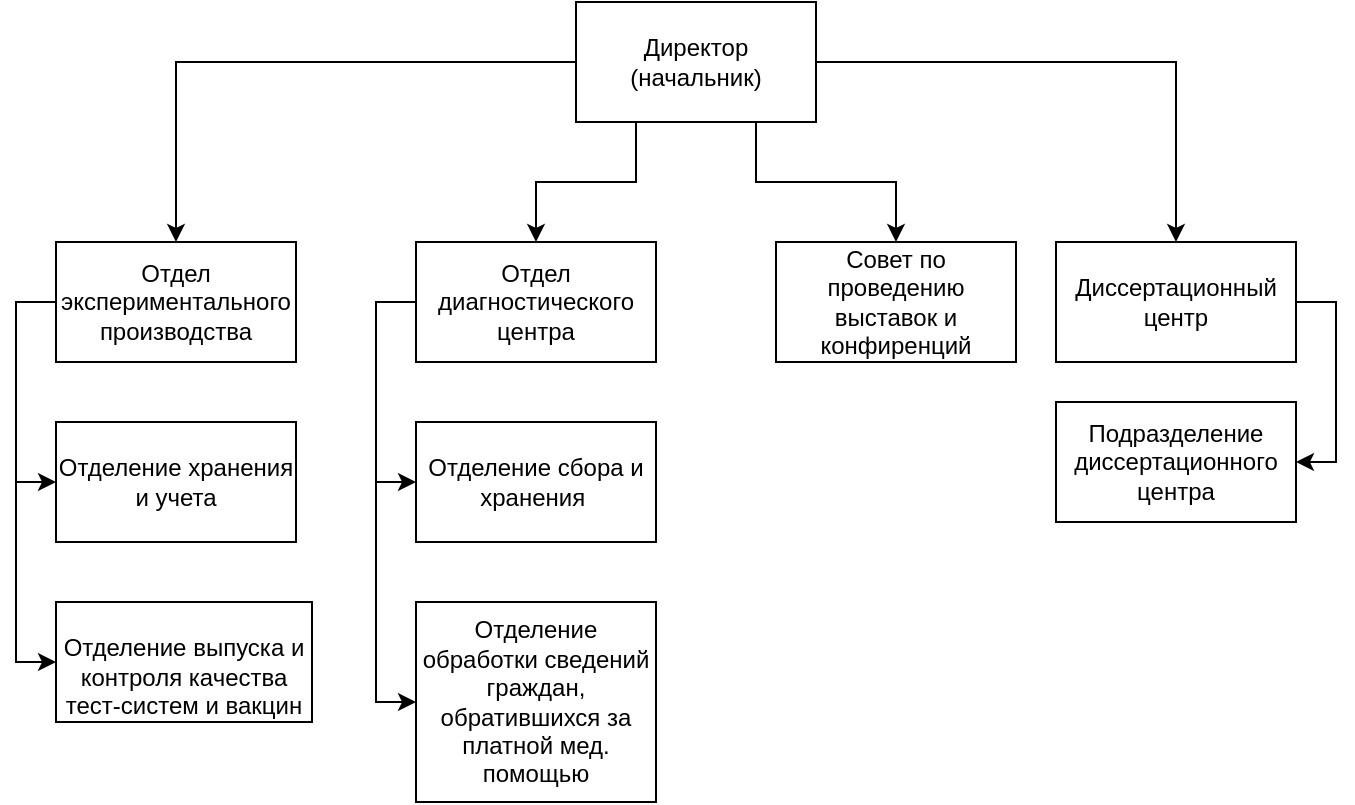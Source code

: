 <mxfile version="25.0.3" pages="2">
  <diagram name="Страница — 1" id="kXAEuZfTkcRkGfrMOT2D">
    <mxGraphModel dx="1050" dy="567" grid="1" gridSize="10" guides="1" tooltips="1" connect="1" arrows="1" fold="1" page="1" pageScale="1" pageWidth="827" pageHeight="1169" math="0" shadow="0">
      <root>
        <mxCell id="0" />
        <mxCell id="1" parent="0" />
        <mxCell id="s24265_AXHNQX7txLnuj-35" style="edgeStyle=orthogonalEdgeStyle;rounded=0;orthogonalLoop=1;jettySize=auto;html=1;exitX=0.25;exitY=1;exitDx=0;exitDy=0;entryX=0.5;entryY=0;entryDx=0;entryDy=0;align=center;" parent="1" source="s24265_AXHNQX7txLnuj-1" target="s24265_AXHNQX7txLnuj-12" edge="1">
          <mxGeometry relative="1" as="geometry">
            <mxPoint x="560" y="140" as="targetPoint" />
          </mxGeometry>
        </mxCell>
        <mxCell id="s24265_AXHNQX7txLnuj-38" style="edgeStyle=orthogonalEdgeStyle;rounded=0;orthogonalLoop=1;jettySize=auto;html=1;exitX=0;exitY=0.5;exitDx=0;exitDy=0;align=center;" parent="1" source="s24265_AXHNQX7txLnuj-1" target="s24265_AXHNQX7txLnuj-8" edge="1">
          <mxGeometry relative="1" as="geometry" />
        </mxCell>
        <mxCell id="Sb17zeOBsnFjFj63UPdb-14" style="edgeStyle=orthogonalEdgeStyle;rounded=0;orthogonalLoop=1;jettySize=auto;html=1;exitX=0.75;exitY=1;exitDx=0;exitDy=0;entryX=0.5;entryY=0;entryDx=0;entryDy=0;align=center;" parent="1" source="s24265_AXHNQX7txLnuj-1" target="Sb17zeOBsnFjFj63UPdb-1" edge="1">
          <mxGeometry relative="1" as="geometry" />
        </mxCell>
        <mxCell id="Sb17zeOBsnFjFj63UPdb-19" style="edgeStyle=orthogonalEdgeStyle;rounded=0;orthogonalLoop=1;jettySize=auto;html=1;exitX=1;exitY=0.5;exitDx=0;exitDy=0;entryX=0.5;entryY=0;entryDx=0;entryDy=0;align=center;" parent="1" source="s24265_AXHNQX7txLnuj-1" target="Sb17zeOBsnFjFj63UPdb-15" edge="1">
          <mxGeometry relative="1" as="geometry" />
        </mxCell>
        <mxCell id="s24265_AXHNQX7txLnuj-1" value="Директор&lt;br&gt;(начальник)" style="rounded=0;whiteSpace=wrap;html=1;align=center;" parent="1" vertex="1">
          <mxGeometry x="550" y="20" width="120" height="60" as="geometry" />
        </mxCell>
        <mxCell id="s24265_AXHNQX7txLnuj-2" value="Отделение хранения и учета" style="rounded=0;whiteSpace=wrap;html=1;align=center;" parent="1" vertex="1">
          <mxGeometry x="290" y="230" width="120" height="60" as="geometry" />
        </mxCell>
        <mxCell id="Sb17zeOBsnFjFj63UPdb-10" style="edgeStyle=orthogonalEdgeStyle;rounded=0;orthogonalLoop=1;jettySize=auto;html=1;exitX=0;exitY=0.5;exitDx=0;exitDy=0;entryX=0;entryY=0.5;entryDx=0;entryDy=0;align=center;" parent="1" source="s24265_AXHNQX7txLnuj-8" target="s24265_AXHNQX7txLnuj-9" edge="1">
          <mxGeometry relative="1" as="geometry" />
        </mxCell>
        <mxCell id="s24265_AXHNQX7txLnuj-8" value="Отдел экспериментального производства" style="rounded=0;whiteSpace=wrap;html=1;align=center;" parent="1" vertex="1">
          <mxGeometry x="290" y="140" width="120" height="60" as="geometry" />
        </mxCell>
        <mxCell id="s24265_AXHNQX7txLnuj-9" value="&lt;br&gt;Отделение выпуска и контроля качества тест-систем и вакцин" style="rounded=0;whiteSpace=wrap;html=1;align=center;" parent="1" vertex="1">
          <mxGeometry x="290" y="320" width="128" height="60" as="geometry" />
        </mxCell>
        <mxCell id="Sb17zeOBsnFjFj63UPdb-5" style="edgeStyle=orthogonalEdgeStyle;rounded=0;orthogonalLoop=1;jettySize=auto;html=1;exitX=0;exitY=0.5;exitDx=0;exitDy=0;entryX=0;entryY=0.5;entryDx=0;entryDy=0;align=center;" parent="1" source="s24265_AXHNQX7txLnuj-12" target="Sb17zeOBsnFjFj63UPdb-3" edge="1">
          <mxGeometry relative="1" as="geometry" />
        </mxCell>
        <mxCell id="s24265_AXHNQX7txLnuj-12" value="Отдел диагностического центра" style="rounded=0;whiteSpace=wrap;html=1;align=center;" parent="1" vertex="1">
          <mxGeometry x="470" y="140" width="120" height="60" as="geometry" />
        </mxCell>
        <mxCell id="Sb17zeOBsnFjFj63UPdb-1" value="Совет по проведению выставок и конфиренций" style="rounded=0;whiteSpace=wrap;html=1;align=center;" parent="1" vertex="1">
          <mxGeometry x="650" y="140" width="120" height="60" as="geometry" />
        </mxCell>
        <mxCell id="Sb17zeOBsnFjFj63UPdb-2" value="Отделение сбора и хранения&amp;nbsp;" style="rounded=0;whiteSpace=wrap;html=1;align=center;" parent="1" vertex="1">
          <mxGeometry x="470" y="230" width="120" height="60" as="geometry" />
        </mxCell>
        <mxCell id="Sb17zeOBsnFjFj63UPdb-3" value="Отделение обработки сведений граждан, обратившихся за платной мед. помощью" style="rounded=0;whiteSpace=wrap;html=1;align=center;" parent="1" vertex="1">
          <mxGeometry x="470" y="320" width="120" height="100" as="geometry" />
        </mxCell>
        <mxCell id="Sb17zeOBsnFjFj63UPdb-7" value="" style="endArrow=classic;html=1;rounded=0;entryX=0;entryY=0.5;entryDx=0;entryDy=0;align=center;" parent="1" target="Sb17zeOBsnFjFj63UPdb-2" edge="1">
          <mxGeometry width="50" height="50" relative="1" as="geometry">
            <mxPoint x="450" y="260" as="sourcePoint" />
            <mxPoint x="530" y="240" as="targetPoint" />
          </mxGeometry>
        </mxCell>
        <mxCell id="Sb17zeOBsnFjFj63UPdb-11" value="" style="endArrow=classic;html=1;rounded=0;entryX=0;entryY=0.5;entryDx=0;entryDy=0;align=center;" parent="1" target="s24265_AXHNQX7txLnuj-2" edge="1">
          <mxGeometry width="50" height="50" relative="1" as="geometry">
            <mxPoint x="270" y="260" as="sourcePoint" />
            <mxPoint x="332" y="230" as="targetPoint" />
          </mxGeometry>
        </mxCell>
        <mxCell id="Sb17zeOBsnFjFj63UPdb-20" style="edgeStyle=orthogonalEdgeStyle;rounded=0;orthogonalLoop=1;jettySize=auto;html=1;exitX=1;exitY=0.5;exitDx=0;exitDy=0;entryX=1;entryY=0.5;entryDx=0;entryDy=0;align=center;" parent="1" source="Sb17zeOBsnFjFj63UPdb-15" target="Sb17zeOBsnFjFj63UPdb-16" edge="1">
          <mxGeometry relative="1" as="geometry" />
        </mxCell>
        <mxCell id="Sb17zeOBsnFjFj63UPdb-15" value="Диссертационный центр" style="rounded=0;whiteSpace=wrap;html=1;align=center;" parent="1" vertex="1">
          <mxGeometry x="790" y="140" width="120" height="60" as="geometry" />
        </mxCell>
        <mxCell id="Sb17zeOBsnFjFj63UPdb-16" value="Подразделение диссертационного центра" style="rounded=0;whiteSpace=wrap;html=1;align=center;" parent="1" vertex="1">
          <mxGeometry x="790" y="220" width="120" height="60" as="geometry" />
        </mxCell>
      </root>
    </mxGraphModel>
  </diagram>
  <diagram id="8iq2r4V8LSptQXXMj5K7" name="Страница — 2">
    <mxGraphModel dx="2117" dy="567" grid="1" gridSize="10" guides="1" tooltips="1" connect="1" arrows="1" fold="1" page="1" pageScale="1" pageWidth="827" pageHeight="1169" math="0" shadow="0">
      <root>
        <mxCell id="0" />
        <mxCell id="1" parent="0" />
        <mxCell id="DdYZV6Nms6RkOBLXcqov-2" style="edgeStyle=orthogonalEdgeStyle;rounded=0;orthogonalLoop=1;jettySize=auto;html=1;" edge="1" parent="1" source="spkRavVGeWMazbRdkk4X-1" target="DdYZV6Nms6RkOBLXcqov-1">
          <mxGeometry relative="1" as="geometry">
            <Array as="points">
              <mxPoint x="510" y="200" />
              <mxPoint x="510" y="200" />
            </Array>
          </mxGeometry>
        </mxCell>
        <mxCell id="DdYZV6Nms6RkOBLXcqov-41" value="1" style="edgeLabel;html=1;align=center;verticalAlign=middle;resizable=0;points=[];" vertex="1" connectable="0" parent="DdYZV6Nms6RkOBLXcqov-2">
          <mxGeometry x="0.084" y="4" relative="1" as="geometry">
            <mxPoint as="offset" />
          </mxGeometry>
        </mxCell>
        <mxCell id="spkRavVGeWMazbRdkk4X-1" value="Клиент" style="rounded=0;whiteSpace=wrap;html=1;" vertex="1" parent="1">
          <mxGeometry x="480" y="230" width="120" height="60" as="geometry" />
        </mxCell>
        <mxCell id="DdYZV6Nms6RkOBLXcqov-5" value="" style="edgeStyle=orthogonalEdgeStyle;rounded=0;orthogonalLoop=1;jettySize=auto;html=1;" edge="1" parent="1" source="DdYZV6Nms6RkOBLXcqov-1" target="DdYZV6Nms6RkOBLXcqov-4">
          <mxGeometry relative="1" as="geometry">
            <Array as="points">
              <mxPoint x="450" y="100" />
              <mxPoint x="450" y="100" />
            </Array>
          </mxGeometry>
        </mxCell>
        <mxCell id="DdYZV6Nms6RkOBLXcqov-42" value="2" style="edgeLabel;html=1;align=center;verticalAlign=middle;resizable=0;points=[];" vertex="1" connectable="0" parent="DdYZV6Nms6RkOBLXcqov-5">
          <mxGeometry x="-0.256" relative="1" as="geometry">
            <mxPoint as="offset" />
          </mxGeometry>
        </mxCell>
        <mxCell id="DdYZV6Nms6RkOBLXcqov-36" style="edgeStyle=orthogonalEdgeStyle;rounded=0;orthogonalLoop=1;jettySize=auto;html=1;exitX=0.75;exitY=1;exitDx=0;exitDy=0;entryX=0.75;entryY=0;entryDx=0;entryDy=0;" edge="1" parent="1" source="DdYZV6Nms6RkOBLXcqov-1" target="spkRavVGeWMazbRdkk4X-1">
          <mxGeometry relative="1" as="geometry" />
        </mxCell>
        <mxCell id="DdYZV6Nms6RkOBLXcqov-50" value="10" style="edgeLabel;html=1;align=center;verticalAlign=middle;resizable=0;points=[];" vertex="1" connectable="0" parent="DdYZV6Nms6RkOBLXcqov-36">
          <mxGeometry x="-0.107" y="2" relative="1" as="geometry">
            <mxPoint as="offset" />
          </mxGeometry>
        </mxCell>
        <mxCell id="DdYZV6Nms6RkOBLXcqov-1" value="Отделение сбора и хранения сведений граждан" style="rounded=0;whiteSpace=wrap;html=1;" vertex="1" parent="1">
          <mxGeometry x="480" y="80" width="120" height="60" as="geometry" />
        </mxCell>
        <mxCell id="DdYZV6Nms6RkOBLXcqov-7" value="" style="edgeStyle=orthogonalEdgeStyle;rounded=0;orthogonalLoop=1;jettySize=auto;html=1;" edge="1" parent="1" source="DdYZV6Nms6RkOBLXcqov-4" target="DdYZV6Nms6RkOBLXcqov-6">
          <mxGeometry relative="1" as="geometry">
            <Array as="points">
              <mxPoint x="330" y="100" />
              <mxPoint x="330" y="100" />
            </Array>
          </mxGeometry>
        </mxCell>
        <mxCell id="DdYZV6Nms6RkOBLXcqov-43" value="3" style="edgeLabel;html=1;align=center;verticalAlign=middle;resizable=0;points=[];" vertex="1" connectable="0" parent="DdYZV6Nms6RkOBLXcqov-7">
          <mxGeometry x="-0.056" y="-1" relative="1" as="geometry">
            <mxPoint as="offset" />
          </mxGeometry>
        </mxCell>
        <mxCell id="DdYZV6Nms6RkOBLXcqov-35" style="edgeStyle=orthogonalEdgeStyle;rounded=0;orthogonalLoop=1;jettySize=auto;html=1;exitX=1;exitY=0.75;exitDx=0;exitDy=0;entryX=0;entryY=0.75;entryDx=0;entryDy=0;" edge="1" parent="1" source="DdYZV6Nms6RkOBLXcqov-4" target="DdYZV6Nms6RkOBLXcqov-1">
          <mxGeometry relative="1" as="geometry" />
        </mxCell>
        <mxCell id="DdYZV6Nms6RkOBLXcqov-49" value="9" style="edgeLabel;html=1;align=center;verticalAlign=middle;resizable=0;points=[];" vertex="1" connectable="0" parent="DdYZV6Nms6RkOBLXcqov-35">
          <mxGeometry x="-0.144" y="-2" relative="1" as="geometry">
            <mxPoint as="offset" />
          </mxGeometry>
        </mxCell>
        <mxCell id="DdYZV6Nms6RkOBLXcqov-4" value="Отделение обработки&amp;nbsp;" style="whiteSpace=wrap;html=1;rounded=0;" vertex="1" parent="1">
          <mxGeometry x="310" y="80" width="120" height="60" as="geometry" />
        </mxCell>
        <mxCell id="DdYZV6Nms6RkOBLXcqov-9" value="" style="edgeStyle=orthogonalEdgeStyle;rounded=0;orthogonalLoop=1;jettySize=auto;html=1;" edge="1" parent="1" source="DdYZV6Nms6RkOBLXcqov-6" target="DdYZV6Nms6RkOBLXcqov-8">
          <mxGeometry relative="1" as="geometry">
            <Array as="points">
              <mxPoint x="120" y="100" />
              <mxPoint x="120" y="100" />
            </Array>
          </mxGeometry>
        </mxCell>
        <mxCell id="DdYZV6Nms6RkOBLXcqov-44" value="4" style="edgeLabel;html=1;align=center;verticalAlign=middle;resizable=0;points=[];" vertex="1" connectable="0" parent="DdYZV6Nms6RkOBLXcqov-9">
          <mxGeometry x="-0.016" y="-3" relative="1" as="geometry">
            <mxPoint as="offset" />
          </mxGeometry>
        </mxCell>
        <mxCell id="DdYZV6Nms6RkOBLXcqov-34" style="edgeStyle=orthogonalEdgeStyle;rounded=0;orthogonalLoop=1;jettySize=auto;html=1;exitX=1;exitY=0.75;exitDx=0;exitDy=0;entryX=0;entryY=0.75;entryDx=0;entryDy=0;" edge="1" parent="1" source="DdYZV6Nms6RkOBLXcqov-6" target="DdYZV6Nms6RkOBLXcqov-4">
          <mxGeometry relative="1" as="geometry" />
        </mxCell>
        <mxCell id="DdYZV6Nms6RkOBLXcqov-48" value="8" style="edgeLabel;html=1;align=center;verticalAlign=middle;resizable=0;points=[];" vertex="1" connectable="0" parent="DdYZV6Nms6RkOBLXcqov-34">
          <mxGeometry x="-0.144" y="-1" relative="1" as="geometry">
            <mxPoint as="offset" />
          </mxGeometry>
        </mxCell>
        <mxCell id="DdYZV6Nms6RkOBLXcqov-67" style="edgeStyle=orthogonalEdgeStyle;rounded=0;orthogonalLoop=1;jettySize=auto;html=1;exitX=0.75;exitY=0;exitDx=0;exitDy=0;entryX=0;entryY=1;entryDx=0;entryDy=0;" edge="1" parent="1" source="DdYZV6Nms6RkOBLXcqov-6" target="DdYZV6Nms6RkOBLXcqov-30">
          <mxGeometry relative="1" as="geometry">
            <Array as="points">
              <mxPoint x="230" y="70" />
            </Array>
          </mxGeometry>
        </mxCell>
        <mxCell id="DdYZV6Nms6RkOBLXcqov-69" value="25" style="edgeLabel;html=1;align=center;verticalAlign=middle;resizable=0;points=[];" vertex="1" connectable="0" parent="DdYZV6Nms6RkOBLXcqov-67">
          <mxGeometry x="0.081" relative="1" as="geometry">
            <mxPoint as="offset" />
          </mxGeometry>
        </mxCell>
        <mxCell id="DdYZV6Nms6RkOBLXcqov-6" value="Отдел диагностического центра" style="whiteSpace=wrap;html=1;rounded=0;" vertex="1" parent="1">
          <mxGeometry x="140" y="80" width="120" height="60" as="geometry" />
        </mxCell>
        <mxCell id="DdYZV6Nms6RkOBLXcqov-11" value="" style="edgeStyle=orthogonalEdgeStyle;rounded=0;orthogonalLoop=1;jettySize=auto;html=1;" edge="1" parent="1" source="DdYZV6Nms6RkOBLXcqov-8" target="DdYZV6Nms6RkOBLXcqov-10">
          <mxGeometry relative="1" as="geometry">
            <Array as="points">
              <mxPoint x="60" y="180" />
              <mxPoint x="60" y="180" />
            </Array>
          </mxGeometry>
        </mxCell>
        <mxCell id="DdYZV6Nms6RkOBLXcqov-45" value="5" style="edgeLabel;html=1;align=center;verticalAlign=middle;resizable=0;points=[];" vertex="1" connectable="0" parent="DdYZV6Nms6RkOBLXcqov-11">
          <mxGeometry x="-0.373" y="-3" relative="1" as="geometry">
            <mxPoint as="offset" />
          </mxGeometry>
        </mxCell>
        <mxCell id="DdYZV6Nms6RkOBLXcqov-33" style="edgeStyle=orthogonalEdgeStyle;rounded=0;orthogonalLoop=1;jettySize=auto;html=1;exitX=1;exitY=0.75;exitDx=0;exitDy=0;entryX=0;entryY=0.75;entryDx=0;entryDy=0;" edge="1" parent="1" source="DdYZV6Nms6RkOBLXcqov-8" target="DdYZV6Nms6RkOBLXcqov-6">
          <mxGeometry relative="1" as="geometry" />
        </mxCell>
        <mxCell id="DdYZV6Nms6RkOBLXcqov-47" value="7" style="edgeLabel;html=1;align=center;verticalAlign=middle;resizable=0;points=[];" vertex="1" connectable="0" parent="DdYZV6Nms6RkOBLXcqov-33">
          <mxGeometry x="-0.064" y="-3" relative="1" as="geometry">
            <mxPoint as="offset" />
          </mxGeometry>
        </mxCell>
        <mxCell id="DdYZV6Nms6RkOBLXcqov-68" style="edgeStyle=orthogonalEdgeStyle;rounded=0;orthogonalLoop=1;jettySize=auto;html=1;exitX=0.25;exitY=0;exitDx=0;exitDy=0;entryX=0;entryY=0;entryDx=0;entryDy=0;" edge="1" parent="1" source="DdYZV6Nms6RkOBLXcqov-8" target="DdYZV6Nms6RkOBLXcqov-30">
          <mxGeometry relative="1" as="geometry">
            <Array as="points">
              <mxPoint y="10" />
            </Array>
          </mxGeometry>
        </mxCell>
        <mxCell id="DdYZV6Nms6RkOBLXcqov-70" value="27" style="edgeLabel;html=1;align=center;verticalAlign=middle;resizable=0;points=[];" vertex="1" connectable="0" parent="DdYZV6Nms6RkOBLXcqov-68">
          <mxGeometry x="0.128" relative="1" as="geometry">
            <mxPoint as="offset" />
          </mxGeometry>
        </mxCell>
        <mxCell id="DdYZV6Nms6RkOBLXcqov-8" value="Отдел экспериментального производства" style="whiteSpace=wrap;html=1;rounded=0;" vertex="1" parent="1">
          <mxGeometry x="-30" y="80" width="120" height="60" as="geometry" />
        </mxCell>
        <mxCell id="DdYZV6Nms6RkOBLXcqov-13" value="" style="edgeStyle=orthogonalEdgeStyle;rounded=0;orthogonalLoop=1;jettySize=auto;html=1;" edge="1" parent="1" source="DdYZV6Nms6RkOBLXcqov-10" target="DdYZV6Nms6RkOBLXcqov-12">
          <mxGeometry relative="1" as="geometry">
            <Array as="points">
              <mxPoint x="60" y="330" />
              <mxPoint x="60" y="330" />
            </Array>
          </mxGeometry>
        </mxCell>
        <mxCell id="DdYZV6Nms6RkOBLXcqov-51" value="11" style="edgeLabel;html=1;align=center;verticalAlign=middle;resizable=0;points=[];" vertex="1" connectable="0" parent="DdYZV6Nms6RkOBLXcqov-13">
          <mxGeometry x="-0.051" y="-3" relative="1" as="geometry">
            <mxPoint as="offset" />
          </mxGeometry>
        </mxCell>
        <mxCell id="DdYZV6Nms6RkOBLXcqov-18" style="edgeStyle=orthogonalEdgeStyle;rounded=0;orthogonalLoop=1;jettySize=auto;html=1;exitX=1;exitY=0.25;exitDx=0;exitDy=0;entryX=0;entryY=0.25;entryDx=0;entryDy=0;" edge="1" parent="1" source="DdYZV6Nms6RkOBLXcqov-10" target="spkRavVGeWMazbRdkk4X-1">
          <mxGeometry relative="1" as="geometry" />
        </mxCell>
        <mxCell id="DdYZV6Nms6RkOBLXcqov-62" value="21" style="edgeLabel;html=1;align=center;verticalAlign=middle;resizable=0;points=[];" vertex="1" connectable="0" parent="DdYZV6Nms6RkOBLXcqov-18">
          <mxGeometry x="-0.106" y="-1" relative="1" as="geometry">
            <mxPoint as="offset" />
          </mxGeometry>
        </mxCell>
        <mxCell id="DdYZV6Nms6RkOBLXcqov-19" style="edgeStyle=orthogonalEdgeStyle;rounded=0;orthogonalLoop=1;jettySize=auto;html=1;exitX=1;exitY=0.5;exitDx=0;exitDy=0;entryX=0.25;entryY=0;entryDx=0;entryDy=0;" edge="1" parent="1" source="DdYZV6Nms6RkOBLXcqov-10" target="DdYZV6Nms6RkOBLXcqov-17">
          <mxGeometry relative="1" as="geometry" />
        </mxCell>
        <mxCell id="DdYZV6Nms6RkOBLXcqov-54" value="13" style="edgeLabel;html=1;align=center;verticalAlign=middle;resizable=0;points=[];" vertex="1" connectable="0" parent="DdYZV6Nms6RkOBLXcqov-19">
          <mxGeometry x="-0.31" y="2" relative="1" as="geometry">
            <mxPoint as="offset" />
          </mxGeometry>
        </mxCell>
        <mxCell id="DdYZV6Nms6RkOBLXcqov-37" style="edgeStyle=orthogonalEdgeStyle;rounded=0;orthogonalLoop=1;jettySize=auto;html=1;exitX=0.25;exitY=0;exitDx=0;exitDy=0;entryX=0.25;entryY=1;entryDx=0;entryDy=0;" edge="1" parent="1" source="DdYZV6Nms6RkOBLXcqov-10" target="DdYZV6Nms6RkOBLXcqov-8">
          <mxGeometry relative="1" as="geometry" />
        </mxCell>
        <mxCell id="DdYZV6Nms6RkOBLXcqov-46" value="6" style="edgeLabel;html=1;align=center;verticalAlign=middle;resizable=0;points=[];" vertex="1" connectable="0" parent="DdYZV6Nms6RkOBLXcqov-37">
          <mxGeometry x="0.262" y="2" relative="1" as="geometry">
            <mxPoint as="offset" />
          </mxGeometry>
        </mxCell>
        <mxCell id="DdYZV6Nms6RkOBLXcqov-10" value="Отделение выпуска и контроля качества тест-систем и вакцин" style="whiteSpace=wrap;html=1;rounded=0;" vertex="1" parent="1">
          <mxGeometry x="-30" y="230" width="120" height="60" as="geometry" />
        </mxCell>
        <mxCell id="DdYZV6Nms6RkOBLXcqov-38" style="edgeStyle=orthogonalEdgeStyle;rounded=0;orthogonalLoop=1;jettySize=auto;html=1;exitX=0.25;exitY=0;exitDx=0;exitDy=0;entryX=0.25;entryY=1;entryDx=0;entryDy=0;" edge="1" parent="1" source="DdYZV6Nms6RkOBLXcqov-12" target="DdYZV6Nms6RkOBLXcqov-10">
          <mxGeometry relative="1" as="geometry" />
        </mxCell>
        <mxCell id="DdYZV6Nms6RkOBLXcqov-52" value="12" style="edgeLabel;html=1;align=center;verticalAlign=middle;resizable=0;points=[];" vertex="1" connectable="0" parent="DdYZV6Nms6RkOBLXcqov-38">
          <mxGeometry x="0.051" y="3" relative="1" as="geometry">
            <mxPoint as="offset" />
          </mxGeometry>
        </mxCell>
        <mxCell id="DdYZV6Nms6RkOBLXcqov-12" value="Отделение хранения и учета" style="whiteSpace=wrap;html=1;rounded=0;" vertex="1" parent="1">
          <mxGeometry x="-30" y="360" width="120" height="60" as="geometry" />
        </mxCell>
        <mxCell id="DdYZV6Nms6RkOBLXcqov-20" style="edgeStyle=orthogonalEdgeStyle;rounded=0;orthogonalLoop=1;jettySize=auto;html=1;exitX=0;exitY=0.25;exitDx=0;exitDy=0;entryX=1;entryY=0.75;entryDx=0;entryDy=0;" edge="1" parent="1" source="DdYZV6Nms6RkOBLXcqov-17" target="DdYZV6Nms6RkOBLXcqov-10">
          <mxGeometry relative="1" as="geometry" />
        </mxCell>
        <mxCell id="DdYZV6Nms6RkOBLXcqov-61" value="20" style="edgeLabel;html=1;align=center;verticalAlign=middle;resizable=0;points=[];" vertex="1" connectable="0" parent="DdYZV6Nms6RkOBLXcqov-20">
          <mxGeometry x="0.018" relative="1" as="geometry">
            <mxPoint as="offset" />
          </mxGeometry>
        </mxCell>
        <mxCell id="DdYZV6Nms6RkOBLXcqov-23" style="edgeStyle=orthogonalEdgeStyle;rounded=0;orthogonalLoop=1;jettySize=auto;html=1;exitX=0.25;exitY=1;exitDx=0;exitDy=0;entryX=0.25;entryY=0;entryDx=0;entryDy=0;" edge="1" parent="1" source="DdYZV6Nms6RkOBLXcqov-17" target="DdYZV6Nms6RkOBLXcqov-21">
          <mxGeometry relative="1" as="geometry" />
        </mxCell>
        <mxCell id="DdYZV6Nms6RkOBLXcqov-55" value="14" style="edgeLabel;html=1;align=center;verticalAlign=middle;resizable=0;points=[];" vertex="1" connectable="0" parent="DdYZV6Nms6RkOBLXcqov-23">
          <mxGeometry x="-0.152" y="3" relative="1" as="geometry">
            <mxPoint as="offset" />
          </mxGeometry>
        </mxCell>
        <mxCell id="DdYZV6Nms6RkOBLXcqov-26" style="edgeStyle=orthogonalEdgeStyle;rounded=0;orthogonalLoop=1;jettySize=auto;html=1;exitX=1;exitY=0.25;exitDx=0;exitDy=0;entryX=0;entryY=0.25;entryDx=0;entryDy=0;" edge="1" parent="1" source="DdYZV6Nms6RkOBLXcqov-17" target="DdYZV6Nms6RkOBLXcqov-22">
          <mxGeometry relative="1" as="geometry" />
        </mxCell>
        <mxCell id="DdYZV6Nms6RkOBLXcqov-57" value="16" style="edgeLabel;html=1;align=center;verticalAlign=middle;resizable=0;points=[];" vertex="1" connectable="0" parent="DdYZV6Nms6RkOBLXcqov-26">
          <mxGeometry x="-0.14" y="2" relative="1" as="geometry">
            <mxPoint as="offset" />
          </mxGeometry>
        </mxCell>
        <mxCell id="DdYZV6Nms6RkOBLXcqov-17" value="Совет по проведению выставок и конфиренций" style="rounded=0;whiteSpace=wrap;html=1;" vertex="1" parent="1">
          <mxGeometry x="140" y="300" width="120" height="60" as="geometry" />
        </mxCell>
        <mxCell id="DdYZV6Nms6RkOBLXcqov-24" style="edgeStyle=orthogonalEdgeStyle;rounded=0;orthogonalLoop=1;jettySize=auto;html=1;exitX=0.75;exitY=0;exitDx=0;exitDy=0;" edge="1" parent="1" source="DdYZV6Nms6RkOBLXcqov-21">
          <mxGeometry relative="1" as="geometry">
            <mxPoint x="229.69" y="360" as="targetPoint" />
          </mxGeometry>
        </mxCell>
        <mxCell id="DdYZV6Nms6RkOBLXcqov-56" value="15" style="edgeLabel;html=1;align=center;verticalAlign=middle;resizable=0;points=[];" vertex="1" connectable="0" parent="DdYZV6Nms6RkOBLXcqov-24">
          <mxGeometry x="0.138" y="3" relative="1" as="geometry">
            <mxPoint as="offset" />
          </mxGeometry>
        </mxCell>
        <mxCell id="DdYZV6Nms6RkOBLXcqov-21" value="Организация участников выставок" style="rounded=0;whiteSpace=wrap;html=1;" vertex="1" parent="1">
          <mxGeometry x="140" y="410" width="120" height="60" as="geometry" />
        </mxCell>
        <mxCell id="DdYZV6Nms6RkOBLXcqov-27" style="edgeStyle=orthogonalEdgeStyle;rounded=0;orthogonalLoop=1;jettySize=auto;html=1;exitX=0;exitY=0.75;exitDx=0;exitDy=0;entryX=1;entryY=0.75;entryDx=0;entryDy=0;" edge="1" parent="1" source="DdYZV6Nms6RkOBLXcqov-22" target="DdYZV6Nms6RkOBLXcqov-17">
          <mxGeometry relative="1" as="geometry" />
        </mxCell>
        <mxCell id="DdYZV6Nms6RkOBLXcqov-60" value="19" style="edgeLabel;html=1;align=center;verticalAlign=middle;resizable=0;points=[];" vertex="1" connectable="0" parent="DdYZV6Nms6RkOBLXcqov-27">
          <mxGeometry x="-0.135" y="-2" relative="1" as="geometry">
            <mxPoint as="offset" />
          </mxGeometry>
        </mxCell>
        <mxCell id="DdYZV6Nms6RkOBLXcqov-28" style="edgeStyle=orthogonalEdgeStyle;rounded=0;orthogonalLoop=1;jettySize=auto;html=1;exitX=0.25;exitY=1;exitDx=0;exitDy=0;entryX=0.25;entryY=0;entryDx=0;entryDy=0;" edge="1" parent="1" source="DdYZV6Nms6RkOBLXcqov-22" target="DdYZV6Nms6RkOBLXcqov-25">
          <mxGeometry relative="1" as="geometry" />
        </mxCell>
        <mxCell id="DdYZV6Nms6RkOBLXcqov-58" value="18" style="edgeLabel;html=1;align=center;verticalAlign=middle;resizable=0;points=[];" vertex="1" connectable="0" parent="DdYZV6Nms6RkOBLXcqov-28">
          <mxGeometry x="-0.192" y="3" relative="1" as="geometry">
            <mxPoint as="offset" />
          </mxGeometry>
        </mxCell>
        <mxCell id="DdYZV6Nms6RkOBLXcqov-32" style="edgeStyle=orthogonalEdgeStyle;rounded=0;orthogonalLoop=1;jettySize=auto;html=1;exitX=1;exitY=0.75;exitDx=0;exitDy=0;entryX=0.75;entryY=1;entryDx=0;entryDy=0;" edge="1" parent="1" source="DdYZV6Nms6RkOBLXcqov-22" target="DdYZV6Nms6RkOBLXcqov-30">
          <mxGeometry relative="1" as="geometry" />
        </mxCell>
        <mxCell id="DdYZV6Nms6RkOBLXcqov-63" value="22" style="edgeLabel;html=1;align=center;verticalAlign=middle;resizable=0;points=[];rotation=0;" vertex="1" connectable="0" parent="DdYZV6Nms6RkOBLXcqov-32">
          <mxGeometry x="-0.58" y="3" relative="1" as="geometry">
            <mxPoint as="offset" />
          </mxGeometry>
        </mxCell>
        <mxCell id="DdYZV6Nms6RkOBLXcqov-22" value="Диссертационный центр" style="rounded=0;whiteSpace=wrap;html=1;" vertex="1" parent="1">
          <mxGeometry x="340" y="300" width="120" height="60" as="geometry" />
        </mxCell>
        <mxCell id="DdYZV6Nms6RkOBLXcqov-29" style="edgeStyle=orthogonalEdgeStyle;rounded=0;orthogonalLoop=1;jettySize=auto;html=1;exitX=0.75;exitY=0;exitDx=0;exitDy=0;" edge="1" parent="1" source="DdYZV6Nms6RkOBLXcqov-25">
          <mxGeometry relative="1" as="geometry">
            <mxPoint x="429.69" y="360" as="targetPoint" />
          </mxGeometry>
        </mxCell>
        <mxCell id="DdYZV6Nms6RkOBLXcqov-59" value="17" style="edgeLabel;html=1;align=center;verticalAlign=middle;resizable=0;points=[];" vertex="1" connectable="0" parent="DdYZV6Nms6RkOBLXcqov-29">
          <mxGeometry x="0.058" y="3" relative="1" as="geometry">
            <mxPoint as="offset" />
          </mxGeometry>
        </mxCell>
        <mxCell id="DdYZV6Nms6RkOBLXcqov-25" value="Соискатели" style="rounded=0;whiteSpace=wrap;html=1;" vertex="1" parent="1">
          <mxGeometry x="340" y="410" width="120" height="60" as="geometry" />
        </mxCell>
        <mxCell id="DdYZV6Nms6RkOBLXcqov-31" style="edgeStyle=orthogonalEdgeStyle;rounded=0;orthogonalLoop=1;jettySize=auto;html=1;exitX=0.25;exitY=1;exitDx=0;exitDy=0;entryX=1;entryY=0.25;entryDx=0;entryDy=0;" edge="1" parent="1" source="DdYZV6Nms6RkOBLXcqov-30" target="DdYZV6Nms6RkOBLXcqov-22">
          <mxGeometry relative="1" as="geometry" />
        </mxCell>
        <mxCell id="DdYZV6Nms6RkOBLXcqov-64" value="23" style="edgeLabel;html=1;align=center;verticalAlign=middle;resizable=0;points=[];" vertex="1" connectable="0" parent="DdYZV6Nms6RkOBLXcqov-31">
          <mxGeometry x="0.49" y="1" relative="1" as="geometry">
            <mxPoint as="offset" />
          </mxGeometry>
        </mxCell>
        <mxCell id="DdYZV6Nms6RkOBLXcqov-40" style="edgeStyle=orthogonalEdgeStyle;rounded=0;orthogonalLoop=1;jettySize=auto;html=1;exitX=0;exitY=0.25;exitDx=0;exitDy=0;" edge="1" parent="1" source="DdYZV6Nms6RkOBLXcqov-30">
          <mxGeometry relative="1" as="geometry">
            <mxPoint x="50" y="80" as="targetPoint" />
            <Array as="points">
              <mxPoint x="50" y="25" />
              <mxPoint x="50" y="80" />
            </Array>
          </mxGeometry>
        </mxCell>
        <mxCell id="DdYZV6Nms6RkOBLXcqov-66" value="26" style="edgeLabel;html=1;align=center;verticalAlign=middle;resizable=0;points=[];" vertex="1" connectable="0" parent="DdYZV6Nms6RkOBLXcqov-40">
          <mxGeometry x="-0.042" y="2" relative="1" as="geometry">
            <mxPoint as="offset" />
          </mxGeometry>
        </mxCell>
        <mxCell id="DdYZV6Nms6RkOBLXcqov-30" value="Директор" style="rounded=0;whiteSpace=wrap;html=1;" vertex="1" parent="1">
          <mxGeometry x="630" y="10" width="120" height="60" as="geometry" />
        </mxCell>
        <mxCell id="DdYZV6Nms6RkOBLXcqov-39" style="edgeStyle=orthogonalEdgeStyle;rounded=0;orthogonalLoop=1;jettySize=auto;html=1;exitX=0;exitY=0.5;exitDx=0;exitDy=0;entryX=0.25;entryY=0;entryDx=0;entryDy=0;" edge="1" parent="1" source="DdYZV6Nms6RkOBLXcqov-30" target="DdYZV6Nms6RkOBLXcqov-6">
          <mxGeometry relative="1" as="geometry">
            <Array as="points">
              <mxPoint x="630" y="50" />
              <mxPoint x="170" y="50" />
            </Array>
          </mxGeometry>
        </mxCell>
        <mxCell id="DdYZV6Nms6RkOBLXcqov-65" value="24" style="edgeLabel;html=1;align=center;verticalAlign=middle;resizable=0;points=[];" vertex="1" connectable="0" parent="DdYZV6Nms6RkOBLXcqov-39">
          <mxGeometry x="-0.225" y="1" relative="1" as="geometry">
            <mxPoint as="offset" />
          </mxGeometry>
        </mxCell>
      </root>
    </mxGraphModel>
  </diagram>
</mxfile>
